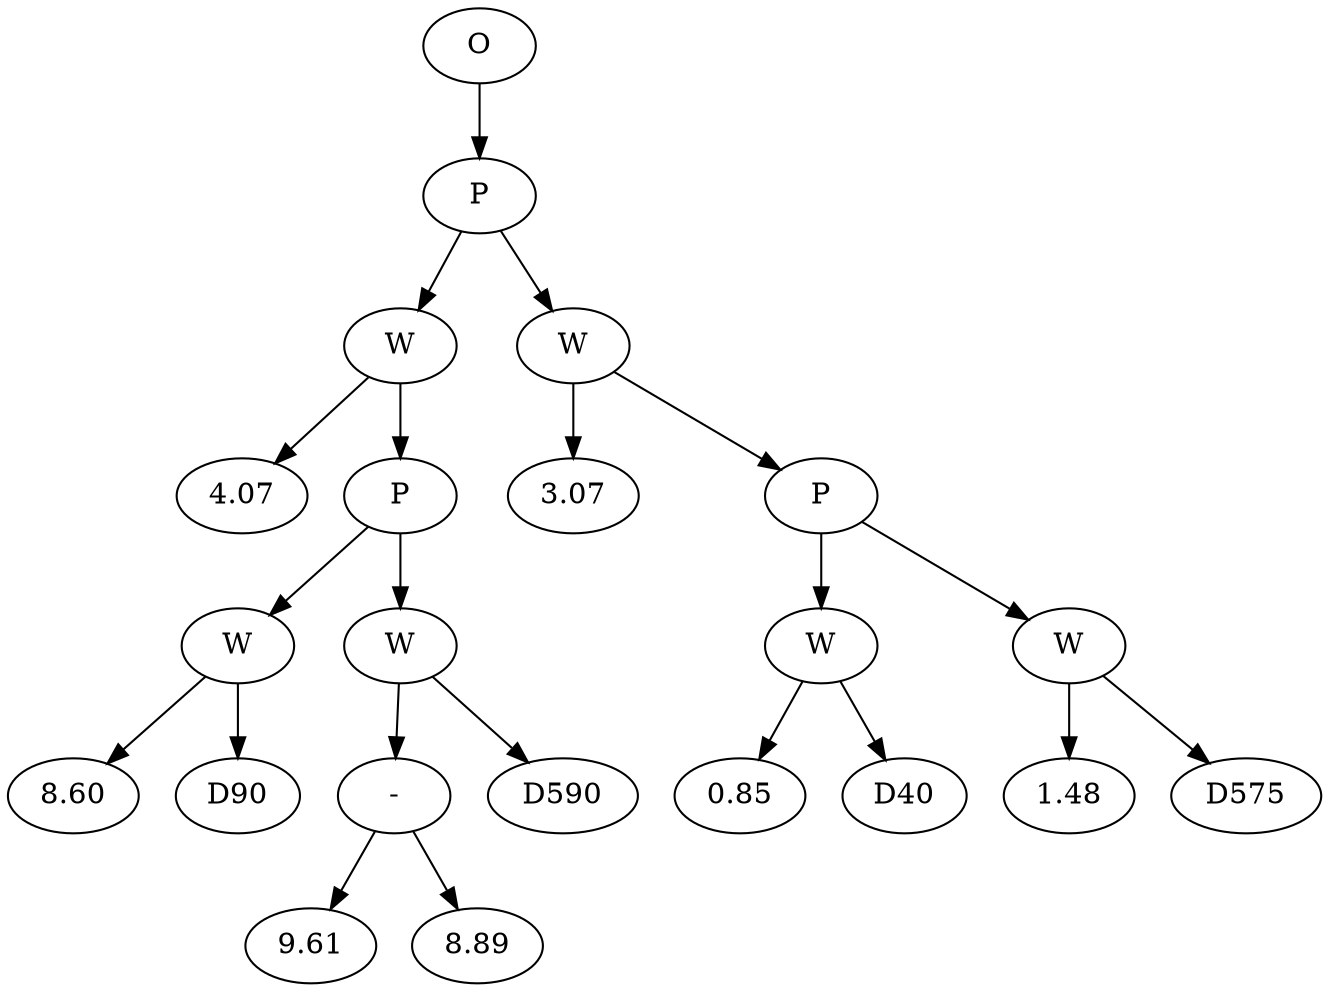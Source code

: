 // Tree
digraph {
	16146362 [label=O]
	16146363 [label=P]
	16146362 -> 16146363
	16146364 [label=W]
	16146363 -> 16146364
	16146365 [label=4.07]
	16146364 -> 16146365
	16146366 [label=P]
	16146364 -> 16146366
	16146367 [label=W]
	16146366 -> 16146367
	16146368 [label=8.60]
	16146367 -> 16146368
	16146369 [label=D90]
	16146367 -> 16146369
	16146370 [label=W]
	16146366 -> 16146370
	16146371 [label="-"]
	16146370 -> 16146371
	16146372 [label=9.61]
	16146371 -> 16146372
	16146373 [label=8.89]
	16146371 -> 16146373
	16146374 [label=D590]
	16146370 -> 16146374
	16146375 [label=W]
	16146363 -> 16146375
	16146376 [label=3.07]
	16146375 -> 16146376
	16146377 [label=P]
	16146375 -> 16146377
	16146378 [label=W]
	16146377 -> 16146378
	16146379 [label=0.85]
	16146378 -> 16146379
	16146380 [label=D40]
	16146378 -> 16146380
	16146381 [label=W]
	16146377 -> 16146381
	16146382 [label=1.48]
	16146381 -> 16146382
	16146383 [label=D575]
	16146381 -> 16146383
}
